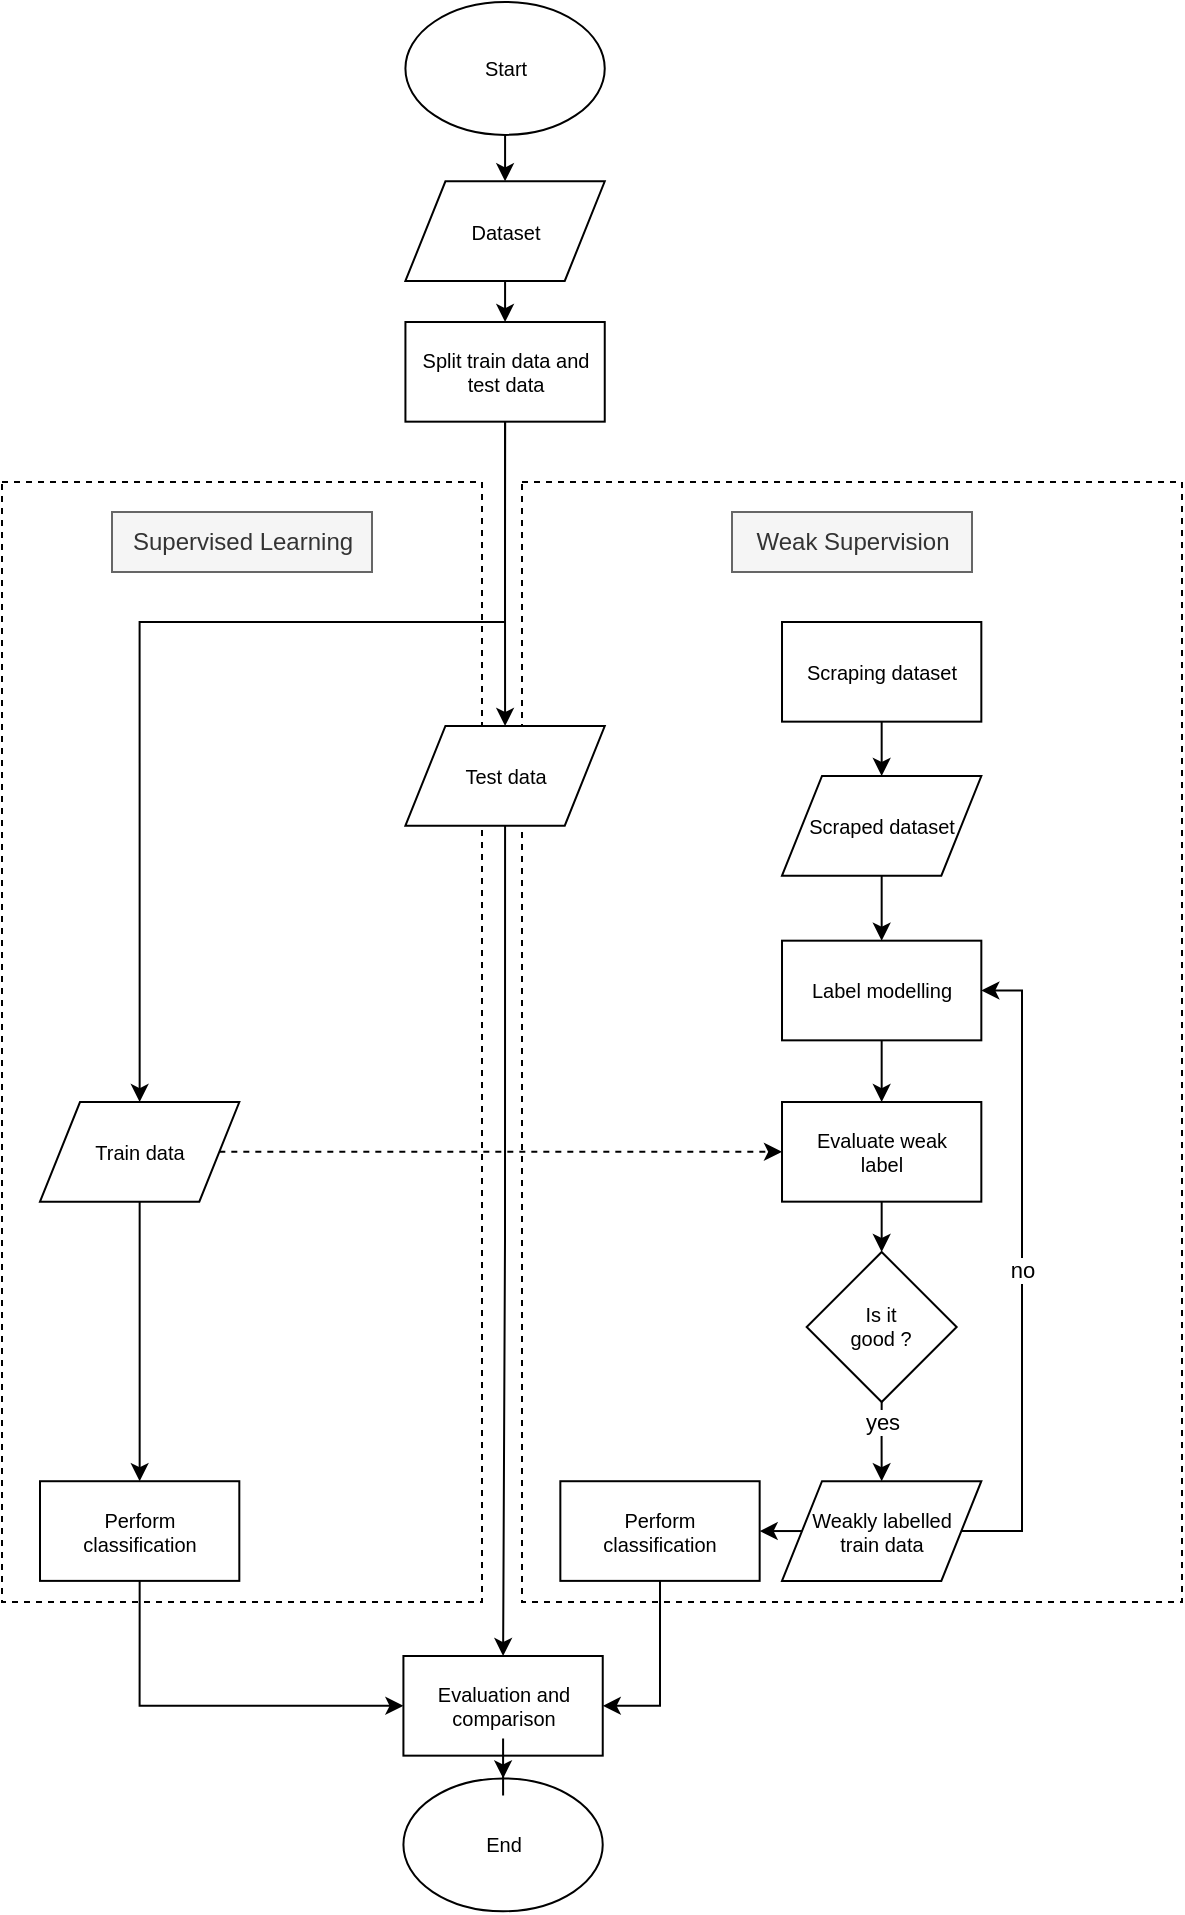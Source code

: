 <mxfile version="21.3.2" type="device" pages="4">
  <diagram id="C5RBs43oDa-KdzZeNtuy" name="Page-1">
    <mxGraphModel dx="1436" dy="795" grid="1" gridSize="10" guides="1" tooltips="1" connect="1" arrows="1" fold="1" page="1" pageScale="1" pageWidth="827" pageHeight="1169" math="0" shadow="0">
      <root>
        <mxCell id="WIyWlLk6GJQsqaUBKTNV-0" />
        <mxCell id="WIyWlLk6GJQsqaUBKTNV-1" parent="WIyWlLk6GJQsqaUBKTNV-0" />
        <mxCell id="Y9FPX1TNSr4N_x1SfuTm-100" value="" style="rounded=0;whiteSpace=wrap;html=1;fontSize=10;dashed=1;movable=0;resizable=0;rotatable=0;deletable=0;editable=0;connectable=0;locked=1;" parent="WIyWlLk6GJQsqaUBKTNV-1" vertex="1">
          <mxGeometry x="410" y="290" width="330" height="560" as="geometry" />
        </mxCell>
        <mxCell id="Y9FPX1TNSr4N_x1SfuTm-99" value="" style="rounded=0;whiteSpace=wrap;html=1;fontSize=10;dashed=1;movable=0;resizable=0;rotatable=0;deletable=0;editable=0;connectable=0;locked=1;" parent="WIyWlLk6GJQsqaUBKTNV-1" vertex="1">
          <mxGeometry x="150" y="290" width="240" height="560" as="geometry" />
        </mxCell>
        <mxCell id="23DSPJsl9JzfOiuTMtwS-4" style="edgeStyle=orthogonalEdgeStyle;rounded=0;orthogonalLoop=1;jettySize=auto;html=1;exitX=0.5;exitY=1;exitDx=0;exitDy=0;entryX=0.5;entryY=0;entryDx=0;entryDy=0;" parent="WIyWlLk6GJQsqaUBKTNV-1" source="Y9FPX1TNSr4N_x1SfuTm-0" target="Y9FPX1TNSr4N_x1SfuTm-1" edge="1">
          <mxGeometry relative="1" as="geometry" />
        </mxCell>
        <mxCell id="Y9FPX1TNSr4N_x1SfuTm-0" value="Start" style="ellipse;whiteSpace=wrap;html=1;fontSize=10;" parent="WIyWlLk6GJQsqaUBKTNV-1" vertex="1">
          <mxGeometry x="351.712" y="50" width="99.661" height="66.441" as="geometry" />
        </mxCell>
        <mxCell id="23DSPJsl9JzfOiuTMtwS-3" style="edgeStyle=orthogonalEdgeStyle;rounded=0;orthogonalLoop=1;jettySize=auto;html=1;exitX=0.5;exitY=1;exitDx=0;exitDy=0;entryX=0.5;entryY=0;entryDx=0;entryDy=0;" parent="WIyWlLk6GJQsqaUBKTNV-1" source="Y9FPX1TNSr4N_x1SfuTm-1" target="Y9FPX1TNSr4N_x1SfuTm-2" edge="1">
          <mxGeometry relative="1" as="geometry" />
        </mxCell>
        <mxCell id="Y9FPX1TNSr4N_x1SfuTm-1" value="Dataset" style="shape=parallelogram;perimeter=parallelogramPerimeter;whiteSpace=wrap;html=1;fixedSize=1;fontSize=10;" parent="WIyWlLk6GJQsqaUBKTNV-1" vertex="1">
          <mxGeometry x="351.712" y="139.661" width="99.661" height="49.831" as="geometry" />
        </mxCell>
        <mxCell id="23DSPJsl9JzfOiuTMtwS-1" style="edgeStyle=orthogonalEdgeStyle;rounded=0;orthogonalLoop=1;jettySize=auto;html=1;exitX=0.5;exitY=1;exitDx=0;exitDy=0;entryX=0.5;entryY=0;entryDx=0;entryDy=0;" parent="WIyWlLk6GJQsqaUBKTNV-1" source="Y9FPX1TNSr4N_x1SfuTm-2" target="Y9FPX1TNSr4N_x1SfuTm-4" edge="1">
          <mxGeometry relative="1" as="geometry">
            <Array as="points">
              <mxPoint x="402" y="320" />
              <mxPoint x="402" y="320" />
            </Array>
          </mxGeometry>
        </mxCell>
        <mxCell id="23DSPJsl9JzfOiuTMtwS-2" style="edgeStyle=orthogonalEdgeStyle;rounded=0;orthogonalLoop=1;jettySize=auto;html=1;exitX=0.5;exitY=1;exitDx=0;exitDy=0;entryX=0.5;entryY=0;entryDx=0;entryDy=0;" parent="WIyWlLk6GJQsqaUBKTNV-1" source="Y9FPX1TNSr4N_x1SfuTm-2" target="Y9FPX1TNSr4N_x1SfuTm-3" edge="1">
          <mxGeometry relative="1" as="geometry">
            <Array as="points">
              <mxPoint x="402" y="360" />
              <mxPoint x="219" y="360" />
            </Array>
          </mxGeometry>
        </mxCell>
        <mxCell id="Y9FPX1TNSr4N_x1SfuTm-2" value="Split train data and test data" style="rounded=0;whiteSpace=wrap;html=1;fontSize=10;" parent="WIyWlLk6GJQsqaUBKTNV-1" vertex="1">
          <mxGeometry x="351.716" y="210.003" width="99.661" height="49.831" as="geometry" />
        </mxCell>
        <mxCell id="23DSPJsl9JzfOiuTMtwS-23" style="edgeStyle=orthogonalEdgeStyle;rounded=0;orthogonalLoop=1;jettySize=auto;html=1;exitX=1;exitY=0.5;exitDx=0;exitDy=0;entryX=0;entryY=0.5;entryDx=0;entryDy=0;dashed=1;" parent="WIyWlLk6GJQsqaUBKTNV-1" source="Y9FPX1TNSr4N_x1SfuTm-3" target="23DSPJsl9JzfOiuTMtwS-13" edge="1">
          <mxGeometry relative="1" as="geometry" />
        </mxCell>
        <mxCell id="Y9FPX1TNSr4N_x1SfuTm-3" value="Train data" style="shape=parallelogram;perimeter=parallelogramPerimeter;whiteSpace=wrap;html=1;fixedSize=1;fontSize=10;" parent="WIyWlLk6GJQsqaUBKTNV-1" vertex="1">
          <mxGeometry x="169" y="600.008" width="99.661" height="49.831" as="geometry" />
        </mxCell>
        <mxCell id="23DSPJsl9JzfOiuTMtwS-0" style="edgeStyle=orthogonalEdgeStyle;rounded=0;orthogonalLoop=1;jettySize=auto;html=1;exitX=0.5;exitY=1;exitDx=0;exitDy=0;" parent="WIyWlLk6GJQsqaUBKTNV-1" source="Y9FPX1TNSr4N_x1SfuTm-4" target="Y9FPX1TNSr4N_x1SfuTm-18" edge="1">
          <mxGeometry relative="1" as="geometry" />
        </mxCell>
        <mxCell id="Y9FPX1TNSr4N_x1SfuTm-12" value="Perform&lt;br style=&quot;font-size: 10px;&quot;&gt;classification" style="rounded=0;whiteSpace=wrap;html=1;fontSize=10;" parent="WIyWlLk6GJQsqaUBKTNV-1" vertex="1">
          <mxGeometry x="169" y="789.611" width="99.661" height="49.831" as="geometry" />
        </mxCell>
        <mxCell id="Y9FPX1TNSr4N_x1SfuTm-92" style="edgeStyle=orthogonalEdgeStyle;rounded=0;orthogonalLoop=1;jettySize=auto;html=1;exitX=0.5;exitY=1;exitDx=0;exitDy=0;entryX=0.5;entryY=0;entryDx=0;entryDy=0;fontSize=10;" parent="WIyWlLk6GJQsqaUBKTNV-1" source="Y9FPX1TNSr4N_x1SfuTm-3" target="Y9FPX1TNSr4N_x1SfuTm-12" edge="1">
          <mxGeometry relative="1" as="geometry" />
        </mxCell>
        <mxCell id="Y9FPX1TNSr4N_x1SfuTm-104" style="edgeStyle=orthogonalEdgeStyle;rounded=0;orthogonalLoop=1;jettySize=auto;html=1;exitX=0.5;exitY=1;exitDx=0;exitDy=0;entryX=1;entryY=0.5;entryDx=0;entryDy=0;fontSize=12;" parent="WIyWlLk6GJQsqaUBKTNV-1" source="Y9FPX1TNSr4N_x1SfuTm-17" target="Y9FPX1TNSr4N_x1SfuTm-18" edge="1">
          <mxGeometry relative="1" as="geometry" />
        </mxCell>
        <mxCell id="Y9FPX1TNSr4N_x1SfuTm-17" value="Perform&lt;br style=&quot;font-size: 10px;&quot;&gt;classification" style="rounded=0;whiteSpace=wrap;html=1;fontSize=10;" parent="WIyWlLk6GJQsqaUBKTNV-1" vertex="1">
          <mxGeometry x="429.172" y="789.611" width="99.661" height="49.831" as="geometry" />
        </mxCell>
        <mxCell id="Y9FPX1TNSr4N_x1SfuTm-18" value="Evaluation and comparison" style="rounded=0;whiteSpace=wrap;html=1;fontSize=10;" parent="WIyWlLk6GJQsqaUBKTNV-1" vertex="1">
          <mxGeometry x="350.712" y="877.002" width="99.661" height="49.831" as="geometry" />
        </mxCell>
        <mxCell id="Y9FPX1TNSr4N_x1SfuTm-33" value="End" style="ellipse;whiteSpace=wrap;html=1;fontSize=10;" parent="WIyWlLk6GJQsqaUBKTNV-1" vertex="1">
          <mxGeometry x="350.712" y="938.189" width="99.661" height="66.441" as="geometry" />
        </mxCell>
        <mxCell id="Y9FPX1TNSr4N_x1SfuTm-94" value="" style="edgeStyle=orthogonalEdgeStyle;rounded=0;orthogonalLoop=1;jettySize=auto;html=1;fontSize=10;" parent="WIyWlLk6GJQsqaUBKTNV-1" source="Y9FPX1TNSr4N_x1SfuTm-18" target="Y9FPX1TNSr4N_x1SfuTm-33" edge="1">
          <mxGeometry relative="1" as="geometry" />
        </mxCell>
        <mxCell id="Y9FPX1TNSr4N_x1SfuTm-101" value="&lt;font style=&quot;font-size: 12px;&quot;&gt;Weak Supervision&lt;/font&gt;" style="text;html=1;align=center;verticalAlign=middle;resizable=0;points=[];autosize=1;fontSize=10;fillColor=#f5f5f5;fontColor=#333333;strokeColor=#666666;" parent="WIyWlLk6GJQsqaUBKTNV-1" vertex="1">
          <mxGeometry x="515" y="305" width="120" height="30" as="geometry" />
        </mxCell>
        <mxCell id="Y9FPX1TNSr4N_x1SfuTm-102" value="&lt;font style=&quot;font-size: 12px;&quot;&gt;Supervised Learning&lt;/font&gt;" style="text;html=1;align=center;verticalAlign=middle;resizable=0;points=[];autosize=1;strokeColor=#666666;fillColor=#f5f5f5;fontSize=10;fontColor=#333333;" parent="WIyWlLk6GJQsqaUBKTNV-1" vertex="1">
          <mxGeometry x="205.0" y="305" width="130" height="30" as="geometry" />
        </mxCell>
        <mxCell id="Y9FPX1TNSr4N_x1SfuTm-98" style="edgeStyle=orthogonalEdgeStyle;rounded=0;orthogonalLoop=1;jettySize=auto;html=1;exitX=0.5;exitY=1;exitDx=0;exitDy=0;entryX=0;entryY=0.5;entryDx=0;entryDy=0;fontSize=10;" parent="WIyWlLk6GJQsqaUBKTNV-1" source="Y9FPX1TNSr4N_x1SfuTm-12" target="Y9FPX1TNSr4N_x1SfuTm-18" edge="1">
          <mxGeometry relative="1" as="geometry" />
        </mxCell>
        <mxCell id="m8sqx_k2Ls31wx-G241m-3" style="edgeStyle=orthogonalEdgeStyle;rounded=0;orthogonalLoop=1;jettySize=auto;html=1;exitX=0;exitY=0.5;exitDx=0;exitDy=0;entryX=1;entryY=0.5;entryDx=0;entryDy=0;fontSize=10;" parent="WIyWlLk6GJQsqaUBKTNV-1" source="23DSPJsl9JzfOiuTMtwS-15" target="Y9FPX1TNSr4N_x1SfuTm-17" edge="1">
          <mxGeometry relative="1" as="geometry">
            <mxPoint x="605.174" y="814.526" as="sourcePoint" />
          </mxGeometry>
        </mxCell>
        <mxCell id="23DSPJsl9JzfOiuTMtwS-17" style="edgeStyle=orthogonalEdgeStyle;rounded=0;orthogonalLoop=1;jettySize=auto;html=1;exitX=0.5;exitY=1;exitDx=0;exitDy=0;entryX=0.5;entryY=0;entryDx=0;entryDy=0;" parent="WIyWlLk6GJQsqaUBKTNV-1" source="23DSPJsl9JzfOiuTMtwS-10" target="23DSPJsl9JzfOiuTMtwS-11" edge="1">
          <mxGeometry relative="1" as="geometry" />
        </mxCell>
        <mxCell id="23DSPJsl9JzfOiuTMtwS-10" value="Scraping dataset" style="rounded=0;whiteSpace=wrap;html=1;fontSize=10;" parent="WIyWlLk6GJQsqaUBKTNV-1" vertex="1">
          <mxGeometry x="540.004" y="359.998" width="99.661" height="49.831" as="geometry" />
        </mxCell>
        <mxCell id="23DSPJsl9JzfOiuTMtwS-18" style="edgeStyle=orthogonalEdgeStyle;rounded=0;orthogonalLoop=1;jettySize=auto;html=1;exitX=0.5;exitY=1;exitDx=0;exitDy=0;entryX=0.5;entryY=0;entryDx=0;entryDy=0;" parent="WIyWlLk6GJQsqaUBKTNV-1" source="23DSPJsl9JzfOiuTMtwS-11" target="23DSPJsl9JzfOiuTMtwS-12" edge="1">
          <mxGeometry relative="1" as="geometry" />
        </mxCell>
        <mxCell id="23DSPJsl9JzfOiuTMtwS-11" value="Scraped dataset" style="shape=parallelogram;perimeter=parallelogramPerimeter;whiteSpace=wrap;html=1;fixedSize=1;fontSize=10;" parent="WIyWlLk6GJQsqaUBKTNV-1" vertex="1">
          <mxGeometry x="540.004" y="436.998" width="99.661" height="49.831" as="geometry" />
        </mxCell>
        <mxCell id="23DSPJsl9JzfOiuTMtwS-19" style="edgeStyle=orthogonalEdgeStyle;rounded=0;orthogonalLoop=1;jettySize=auto;html=1;exitX=0.5;exitY=1;exitDx=0;exitDy=0;entryX=0.5;entryY=0;entryDx=0;entryDy=0;" parent="WIyWlLk6GJQsqaUBKTNV-1" source="23DSPJsl9JzfOiuTMtwS-12" target="23DSPJsl9JzfOiuTMtwS-13" edge="1">
          <mxGeometry relative="1" as="geometry" />
        </mxCell>
        <mxCell id="23DSPJsl9JzfOiuTMtwS-12" value="Label modelling" style="rounded=0;whiteSpace=wrap;html=1;fontSize=10;" parent="WIyWlLk6GJQsqaUBKTNV-1" vertex="1">
          <mxGeometry x="540.004" y="519.338" width="99.661" height="49.831" as="geometry" />
        </mxCell>
        <mxCell id="23DSPJsl9JzfOiuTMtwS-20" style="edgeStyle=orthogonalEdgeStyle;rounded=0;orthogonalLoop=1;jettySize=auto;html=1;exitX=0.5;exitY=1;exitDx=0;exitDy=0;entryX=0.5;entryY=0;entryDx=0;entryDy=0;" parent="WIyWlLk6GJQsqaUBKTNV-1" source="23DSPJsl9JzfOiuTMtwS-13" target="23DSPJsl9JzfOiuTMtwS-14" edge="1">
          <mxGeometry relative="1" as="geometry" />
        </mxCell>
        <mxCell id="23DSPJsl9JzfOiuTMtwS-13" value="Evaluate weak&lt;br style=&quot;font-size: 10px;&quot;&gt;label" style="rounded=0;whiteSpace=wrap;html=1;fontSize=10;" parent="WIyWlLk6GJQsqaUBKTNV-1" vertex="1">
          <mxGeometry x="540.004" y="600.004" width="99.661" height="49.831" as="geometry" />
        </mxCell>
        <mxCell id="23DSPJsl9JzfOiuTMtwS-21" value="yes" style="edgeStyle=orthogonalEdgeStyle;rounded=0;orthogonalLoop=1;jettySize=auto;html=1;exitX=0.5;exitY=1;exitDx=0;exitDy=0;entryX=0.5;entryY=0;entryDx=0;entryDy=0;" parent="WIyWlLk6GJQsqaUBKTNV-1" source="23DSPJsl9JzfOiuTMtwS-14" target="23DSPJsl9JzfOiuTMtwS-15" edge="1">
          <mxGeometry x="-0.495" relative="1" as="geometry">
            <Array as="points">
              <mxPoint x="590" y="770" />
              <mxPoint x="590" y="770" />
            </Array>
            <mxPoint as="offset" />
          </mxGeometry>
        </mxCell>
        <mxCell id="23DSPJsl9JzfOiuTMtwS-14" value="Is it &lt;br style=&quot;font-size: 10px;&quot;&gt;good ?" style="rhombus;whiteSpace=wrap;html=1;fontSize=10;" parent="WIyWlLk6GJQsqaUBKTNV-1" vertex="1">
          <mxGeometry x="552.34" y="675" width="74.99" height="74.99" as="geometry" />
        </mxCell>
        <mxCell id="23DSPJsl9JzfOiuTMtwS-16" value="" style="edgeStyle=orthogonalEdgeStyle;rounded=0;orthogonalLoop=1;jettySize=auto;html=1;exitX=0;exitY=0.5;exitDx=0;exitDy=0;entryX=1;entryY=0.5;entryDx=0;entryDy=0;fontSize=10;" parent="WIyWlLk6GJQsqaUBKTNV-1" target="23DSPJsl9JzfOiuTMtwS-15" edge="1">
          <mxGeometry relative="1" as="geometry">
            <mxPoint x="605.174" y="814.526" as="sourcePoint" />
            <mxPoint x="529" y="815" as="targetPoint" />
          </mxGeometry>
        </mxCell>
        <mxCell id="23DSPJsl9JzfOiuTMtwS-22" value="no" style="edgeStyle=orthogonalEdgeStyle;rounded=0;orthogonalLoop=1;jettySize=auto;html=1;exitX=1;exitY=0.5;exitDx=0;exitDy=0;entryX=1;entryY=0.5;entryDx=0;entryDy=0;" parent="WIyWlLk6GJQsqaUBKTNV-1" source="23DSPJsl9JzfOiuTMtwS-15" target="23DSPJsl9JzfOiuTMtwS-12" edge="1">
          <mxGeometry relative="1" as="geometry">
            <Array as="points">
              <mxPoint x="660" y="814" />
              <mxPoint x="660" y="544" />
            </Array>
          </mxGeometry>
        </mxCell>
        <mxCell id="23DSPJsl9JzfOiuTMtwS-15" value="Weakly labelled&lt;br style=&quot;font-size: 10px;&quot;&gt;train data" style="shape=parallelogram;perimeter=parallelogramPerimeter;whiteSpace=wrap;html=1;fixedSize=1;fontSize=10;" parent="WIyWlLk6GJQsqaUBKTNV-1" vertex="1">
          <mxGeometry x="540.004" y="789.611" width="99.661" height="49.831" as="geometry" />
        </mxCell>
        <mxCell id="Y9FPX1TNSr4N_x1SfuTm-4" value="Test data" style="shape=parallelogram;perimeter=parallelogramPerimeter;whiteSpace=wrap;html=1;fixedSize=1;fontSize=10;" parent="WIyWlLk6GJQsqaUBKTNV-1" vertex="1">
          <mxGeometry x="351.712" y="411.998" width="99.661" height="49.831" as="geometry" />
        </mxCell>
      </root>
    </mxGraphModel>
  </diagram>
  <diagram id="AzsoFCz2HTs-fx2tHIro" name="Page-2">
    <mxGraphModel dx="1018" dy="1732" grid="1" gridSize="10" guides="1" tooltips="1" connect="1" arrows="1" fold="1" page="1" pageScale="1" pageWidth="827" pageHeight="1169" math="0" shadow="0">
      <root>
        <mxCell id="0" />
        <mxCell id="1" parent="0" />
        <mxCell id="ObmERIvKfn0owNE5f-0z-11" style="edgeStyle=orthogonalEdgeStyle;rounded=0;orthogonalLoop=1;jettySize=auto;html=1;exitX=0.5;exitY=1;exitDx=0;exitDy=0;entryX=0.5;entryY=0;entryDx=0;entryDy=0;" edge="1" parent="1" source="PON8mNDfF2QGbfQXV9uQ-2" target="PON8mNDfF2QGbfQXV9uQ-4">
          <mxGeometry relative="1" as="geometry" />
        </mxCell>
        <mxCell id="PON8mNDfF2QGbfQXV9uQ-2" value="Removing stop-words" style="rounded=0;whiteSpace=wrap;html=1;" parent="1" vertex="1">
          <mxGeometry x="310" y="626" width="206" height="70" as="geometry" />
        </mxCell>
        <mxCell id="ObmERIvKfn0owNE5f-0z-10" style="edgeStyle=orthogonalEdgeStyle;rounded=0;orthogonalLoop=1;jettySize=auto;html=1;exitX=0.5;exitY=1;exitDx=0;exitDy=0;entryX=0.5;entryY=0;entryDx=0;entryDy=0;" edge="1" parent="1" source="PON8mNDfF2QGbfQXV9uQ-3" target="PON8mNDfF2QGbfQXV9uQ-2">
          <mxGeometry relative="1" as="geometry" />
        </mxCell>
        <mxCell id="PON8mNDfF2QGbfQXV9uQ-3" value="Removing symbols" style="rounded=0;whiteSpace=wrap;html=1;" parent="1" vertex="1">
          <mxGeometry x="310" y="530" width="206" height="70" as="geometry" />
        </mxCell>
        <mxCell id="ObmERIvKfn0owNE5f-0z-12" style="edgeStyle=orthogonalEdgeStyle;rounded=0;orthogonalLoop=1;jettySize=auto;html=1;exitX=0.5;exitY=1;exitDx=0;exitDy=0;entryX=0.5;entryY=0;entryDx=0;entryDy=0;" edge="1" parent="1" source="PON8mNDfF2QGbfQXV9uQ-4" target="UNuEyfYS06PMQIhPl-T1-4">
          <mxGeometry relative="1" as="geometry" />
        </mxCell>
        <mxCell id="PON8mNDfF2QGbfQXV9uQ-4" value="Case-folding" style="rounded=0;whiteSpace=wrap;html=1;" parent="1" vertex="1">
          <mxGeometry x="310" y="730" width="206" height="70" as="geometry" />
        </mxCell>
        <mxCell id="B5nJJXwNI_Q7Rd_DWjZs-21" style="edgeStyle=orthogonalEdgeStyle;rounded=0;orthogonalLoop=1;jettySize=auto;html=1;exitX=0.5;exitY=1;exitDx=0;exitDy=0;entryX=0.5;entryY=0;entryDx=0;entryDy=0;" parent="1" source="PON8mNDfF2QGbfQXV9uQ-5" target="PON8mNDfF2QGbfQXV9uQ-26" edge="1">
          <mxGeometry relative="1" as="geometry" />
        </mxCell>
        <mxCell id="PON8mNDfF2QGbfQXV9uQ-5" value="Clean test dataset" style="shape=parallelogram;perimeter=parallelogramPerimeter;whiteSpace=wrap;html=1;fixedSize=1;" parent="1" vertex="1">
          <mxGeometry x="571.75" y="922" width="206" height="70" as="geometry" />
        </mxCell>
        <mxCell id="ObmERIvKfn0owNE5f-0z-3" style="edgeStyle=orthogonalEdgeStyle;rounded=0;orthogonalLoop=1;jettySize=auto;html=1;exitX=0.5;exitY=1;exitDx=0;exitDy=0;entryX=0.25;entryY=0;entryDx=0;entryDy=0;" edge="1" parent="1" source="PON8mNDfF2QGbfQXV9uQ-12" target="PON8mNDfF2QGbfQXV9uQ-3">
          <mxGeometry relative="1" as="geometry" />
        </mxCell>
        <mxCell id="PON8mNDfF2QGbfQXV9uQ-12" value="test dataset, 30%" style="shape=parallelogram;perimeter=parallelogramPerimeter;whiteSpace=wrap;html=1;fixedSize=1;" parent="1" vertex="1">
          <mxGeometry x="75.25" y="138" width="206" height="70" as="geometry" />
        </mxCell>
        <mxCell id="B5nJJXwNI_Q7Rd_DWjZs-23" style="edgeStyle=orthogonalEdgeStyle;rounded=0;orthogonalLoop=1;jettySize=auto;html=1;exitX=0.5;exitY=1;exitDx=0;exitDy=0;entryX=0.5;entryY=0;entryDx=0;entryDy=0;" parent="1" source="PON8mNDfF2QGbfQXV9uQ-14" target="PON8mNDfF2QGbfQXV9uQ-26" edge="1">
          <mxGeometry relative="1" as="geometry" />
        </mxCell>
        <mxCell id="PON8mNDfF2QGbfQXV9uQ-14" value="Clean train dataset" style="shape=parallelogram;perimeter=parallelogramPerimeter;whiteSpace=wrap;html=1;fixedSize=1;" parent="1" vertex="1">
          <mxGeometry x="48.25" y="922" width="206" height="70" as="geometry" />
        </mxCell>
        <mxCell id="B5nJJXwNI_Q7Rd_DWjZs-3" style="edgeStyle=orthogonalEdgeStyle;rounded=0;orthogonalLoop=1;jettySize=auto;html=1;exitX=0.5;exitY=1;exitDx=0;exitDy=0;entryX=0.5;entryY=0;entryDx=0;entryDy=0;" parent="1" source="PON8mNDfF2QGbfQXV9uQ-15" target="B5nJJXwNI_Q7Rd_DWjZs-2" edge="1">
          <mxGeometry relative="1" as="geometry" />
        </mxCell>
        <mxCell id="PON8mNDfF2QGbfQXV9uQ-15" value="Scraping dataset" style="rounded=0;whiteSpace=wrap;html=1;" parent="1" vertex="1">
          <mxGeometry x="545.25" y="-94.5" width="200" height="75" as="geometry" />
        </mxCell>
        <mxCell id="UNuEyfYS06PMQIhPl-T1-10" style="edgeStyle=orthogonalEdgeStyle;rounded=0;orthogonalLoop=1;jettySize=auto;html=1;exitX=0.5;exitY=1;exitDx=0;exitDy=0;entryX=0.5;entryY=0;entryDx=0;entryDy=0;" parent="1" source="PON8mNDfF2QGbfQXV9uQ-18" target="cepFtEwLrr6RCF4pQ_XJ-3" edge="1">
          <mxGeometry relative="1" as="geometry" />
        </mxCell>
        <mxCell id="ObmERIvKfn0owNE5f-0z-5" style="edgeStyle=orthogonalEdgeStyle;rounded=0;orthogonalLoop=1;jettySize=auto;html=1;exitX=0.25;exitY=1;exitDx=0;exitDy=0;entryX=0.25;entryY=0;entryDx=0;entryDy=0;" edge="1" parent="1" source="PON8mNDfF2QGbfQXV9uQ-18" target="PON8mNDfF2QGbfQXV9uQ-3">
          <mxGeometry relative="1" as="geometry" />
        </mxCell>
        <mxCell id="PON8mNDfF2QGbfQXV9uQ-18" value="train dataset, 70%" style="shape=parallelogram;perimeter=parallelogramPerimeter;whiteSpace=wrap;html=1;fixedSize=1;" parent="1" vertex="1">
          <mxGeometry x="310.75" y="138" width="206" height="70" as="geometry" />
        </mxCell>
        <mxCell id="PON8mNDfF2QGbfQXV9uQ-22" value="" style="edgeStyle=orthogonalEdgeStyle;rounded=0;orthogonalLoop=1;jettySize=auto;html=1;" parent="1" source="PON8mNDfF2QGbfQXV9uQ-20" target="PON8mNDfF2QGbfQXV9uQ-21" edge="1">
          <mxGeometry relative="1" as="geometry" />
        </mxCell>
        <mxCell id="PON8mNDfF2QGbfQXV9uQ-20" value="Dataset" style="shape=parallelogram;perimeter=parallelogramPerimeter;whiteSpace=wrap;html=1;fixedSize=1;" parent="1" vertex="1">
          <mxGeometry x="196" y="-94.5" width="206" height="70" as="geometry" />
        </mxCell>
        <mxCell id="B5nJJXwNI_Q7Rd_DWjZs-5" style="edgeStyle=orthogonalEdgeStyle;rounded=0;orthogonalLoop=1;jettySize=auto;html=1;exitX=0.5;exitY=1;exitDx=0;exitDy=0;entryX=0.5;entryY=0;entryDx=0;entryDy=0;" parent="1" source="PON8mNDfF2QGbfQXV9uQ-21" target="PON8mNDfF2QGbfQXV9uQ-12" edge="1">
          <mxGeometry relative="1" as="geometry" />
        </mxCell>
        <mxCell id="B5nJJXwNI_Q7Rd_DWjZs-6" style="edgeStyle=orthogonalEdgeStyle;rounded=0;orthogonalLoop=1;jettySize=auto;html=1;exitX=0.5;exitY=1;exitDx=0;exitDy=0;entryX=0.5;entryY=0;entryDx=0;entryDy=0;" parent="1" source="PON8mNDfF2QGbfQXV9uQ-21" target="PON8mNDfF2QGbfQXV9uQ-18" edge="1">
          <mxGeometry relative="1" as="geometry" />
        </mxCell>
        <mxCell id="PON8mNDfF2QGbfQXV9uQ-21" value="Split dataset" style="rounded=0;whiteSpace=wrap;html=1;" parent="1" vertex="1">
          <mxGeometry x="204" y="15.5" width="190" height="60" as="geometry" />
        </mxCell>
        <mxCell id="PON8mNDfF2QGbfQXV9uQ-26" value="&lt;font style=&quot;font-size: 14px;&quot;&gt;training/building clasifier&lt;/font&gt;" style="rounded=0;whiteSpace=wrap;html=1;dashed=1;" parent="1" vertex="1">
          <mxGeometry x="46.75" y="1042" width="731" height="60" as="geometry" />
        </mxCell>
        <mxCell id="ObmERIvKfn0owNE5f-0z-9" style="edgeStyle=orthogonalEdgeStyle;rounded=0;orthogonalLoop=1;jettySize=auto;html=1;exitX=0.5;exitY=1;exitDx=0;exitDy=0;entryX=0.5;entryY=0;entryDx=0;entryDy=0;" edge="1" parent="1" source="cepFtEwLrr6RCF4pQ_XJ-2" target="PON8mNDfF2QGbfQXV9uQ-3">
          <mxGeometry relative="1" as="geometry" />
        </mxCell>
        <mxCell id="cepFtEwLrr6RCF4pQ_XJ-2" value="weakly labeled train data" style="shape=parallelogram;perimeter=parallelogramPerimeter;whiteSpace=wrap;html=1;fixedSize=1;" parent="1" vertex="1">
          <mxGeometry x="425" y="420" width="206" height="70" as="geometry" />
        </mxCell>
        <mxCell id="B5nJJXwNI_Q7Rd_DWjZs-11" style="edgeStyle=orthogonalEdgeStyle;rounded=0;orthogonalLoop=1;jettySize=auto;html=1;exitX=0.5;exitY=1;exitDx=0;exitDy=0;entryX=0.5;entryY=0;entryDx=0;entryDy=0;" parent="1" source="cepFtEwLrr6RCF4pQ_XJ-3" target="cepFtEwLrr6RCF4pQ_XJ-2" edge="1">
          <mxGeometry relative="1" as="geometry" />
        </mxCell>
        <mxCell id="cepFtEwLrr6RCF4pQ_XJ-3" value="Label modeling" style="rounded=0;whiteSpace=wrap;html=1;" parent="1" vertex="1">
          <mxGeometry x="435.5" y="290" width="185" height="69.38" as="geometry" />
        </mxCell>
        <mxCell id="UNuEyfYS06PMQIhPl-T1-12" style="edgeStyle=orthogonalEdgeStyle;rounded=0;orthogonalLoop=1;jettySize=auto;html=1;exitX=0.5;exitY=1;exitDx=0;exitDy=0;entryX=0.5;entryY=0;entryDx=0;entryDy=0;" parent="1" source="B5nJJXwNI_Q7Rd_DWjZs-2" target="cepFtEwLrr6RCF4pQ_XJ-3" edge="1">
          <mxGeometry relative="1" as="geometry" />
        </mxCell>
        <mxCell id="B5nJJXwNI_Q7Rd_DWjZs-2" value="scraped dataset" style="shape=parallelogram;perimeter=parallelogramPerimeter;whiteSpace=wrap;html=1;fixedSize=1;" parent="1" vertex="1">
          <mxGeometry x="542.25" y="138" width="206" height="70" as="geometry" />
        </mxCell>
        <mxCell id="B5nJJXwNI_Q7Rd_DWjZs-19" style="edgeStyle=orthogonalEdgeStyle;rounded=0;orthogonalLoop=1;jettySize=auto;html=1;exitX=0.5;exitY=1;exitDx=0;exitDy=0;entryX=0.5;entryY=0;entryDx=0;entryDy=0;" parent="1" source="B5nJJXwNI_Q7Rd_DWjZs-4" target="PON8mNDfF2QGbfQXV9uQ-26" edge="1">
          <mxGeometry relative="1" as="geometry" />
        </mxCell>
        <mxCell id="B5nJJXwNI_Q7Rd_DWjZs-4" value="Clean weakly labeled &lt;br&gt;train dataset" style="shape=parallelogram;perimeter=parallelogramPerimeter;whiteSpace=wrap;html=1;fixedSize=1;" parent="1" vertex="1">
          <mxGeometry x="310" y="922" width="206" height="70" as="geometry" />
        </mxCell>
        <mxCell id="ObmERIvKfn0owNE5f-0z-13" style="edgeStyle=orthogonalEdgeStyle;rounded=0;orthogonalLoop=1;jettySize=auto;html=1;exitX=0.5;exitY=1;exitDx=0;exitDy=0;entryX=0.5;entryY=0;entryDx=0;entryDy=0;" edge="1" parent="1" source="UNuEyfYS06PMQIhPl-T1-4" target="B5nJJXwNI_Q7Rd_DWjZs-4">
          <mxGeometry relative="1" as="geometry" />
        </mxCell>
        <mxCell id="UNuEyfYS06PMQIhPl-T1-4" value="Delete duplicates" style="rounded=0;whiteSpace=wrap;html=1;" parent="1" vertex="1">
          <mxGeometry x="310" y="820" width="206" height="70" as="geometry" />
        </mxCell>
      </root>
    </mxGraphModel>
  </diagram>
  <diagram id="f-6exD0G-5Vwi9Tdc8Cc" name="Page-3">
    <mxGraphModel dx="1221" dy="676" grid="1" gridSize="10" guides="1" tooltips="1" connect="1" arrows="1" fold="1" page="1" pageScale="1" pageWidth="827" pageHeight="1169" math="0" shadow="0">
      <root>
        <mxCell id="0" />
        <mxCell id="1" parent="0" />
        <mxCell id="iV5fMEpSDfQOxVxZxomq-24" value="" style="rounded=0;whiteSpace=wrap;html=1;dashed=1;fontSize=10;" parent="1" vertex="1">
          <mxGeometry x="200" y="220" width="330" height="350" as="geometry" />
        </mxCell>
        <mxCell id="iV5fMEpSDfQOxVxZxomq-15" style="edgeStyle=orthogonalEdgeStyle;rounded=0;orthogonalLoop=1;jettySize=auto;html=1;exitX=1;exitY=0.5;exitDx=0;exitDy=0;entryX=0.5;entryY=1;entryDx=0;entryDy=0;fontSize=10;" parent="1" source="iV5fMEpSDfQOxVxZxomq-1" target="iV5fMEpSDfQOxVxZxomq-7" edge="1">
          <mxGeometry relative="1" as="geometry" />
        </mxCell>
        <mxCell id="iV5fMEpSDfQOxVxZxomq-1" value="Evaluate weak&lt;br style=&quot;font-size: 10px;&quot;&gt;label" style="rounded=0;whiteSpace=wrap;html=1;fontSize=10;" parent="1" vertex="1">
          <mxGeometry x="252.003" y="483.187" width="145.107" height="72.555" as="geometry" />
        </mxCell>
        <mxCell id="iV5fMEpSDfQOxVxZxomq-2" value="Train/building classifier" style="rounded=0;whiteSpace=wrap;html=1;fontSize=10;dashed=1;" parent="1" vertex="1">
          <mxGeometry x="925" y="311.27" width="85.11" height="190" as="geometry" />
        </mxCell>
        <mxCell id="RB4CkrALA5PNpImVJ5_I-1" style="edgeStyle=orthogonalEdgeStyle;rounded=0;orthogonalLoop=1;jettySize=auto;html=1;exitX=1;exitY=0.5;exitDx=0;exitDy=0;" edge="1" parent="1" source="iV5fMEpSDfQOxVxZxomq-5" target="iV5fMEpSDfQOxVxZxomq-12">
          <mxGeometry relative="1" as="geometry" />
        </mxCell>
        <mxCell id="iV5fMEpSDfQOxVxZxomq-5" value="Scraped dataset" style="shape=parallelogram;perimeter=parallelogramPerimeter;whiteSpace=wrap;html=1;fixedSize=1;fontSize=10;" parent="1" vertex="1">
          <mxGeometry x="40.003" y="260" width="145.107" height="72.555" as="geometry" />
        </mxCell>
        <mxCell id="iV5fMEpSDfQOxVxZxomq-16" value="No" style="edgeStyle=orthogonalEdgeStyle;rounded=0;orthogonalLoop=1;jettySize=auto;html=1;exitX=0.5;exitY=0;exitDx=0;exitDy=0;entryX=1;entryY=0.5;entryDx=0;entryDy=0;fontSize=10;" parent="1" source="iV5fMEpSDfQOxVxZxomq-7" target="iV5fMEpSDfQOxVxZxomq-12" edge="1">
          <mxGeometry x="-0.166" relative="1" as="geometry">
            <mxPoint as="offset" />
          </mxGeometry>
        </mxCell>
        <mxCell id="iV5fMEpSDfQOxVxZxomq-21" value="Yes" style="edgeStyle=orthogonalEdgeStyle;rounded=0;orthogonalLoop=1;jettySize=auto;html=1;exitX=1;exitY=0.5;exitDx=0;exitDy=0;entryX=0;entryY=0.5;entryDx=0;entryDy=0;fontSize=10;" parent="1" source="iV5fMEpSDfQOxVxZxomq-7" target="iV5fMEpSDfQOxVxZxomq-20" edge="1">
          <mxGeometry relative="1" as="geometry" />
        </mxCell>
        <mxCell id="iV5fMEpSDfQOxVxZxomq-7" value="Is it &lt;br style=&quot;font-size: 10px;&quot;&gt;good ?" style="rhombus;whiteSpace=wrap;html=1;fontSize=10;" parent="1" vertex="1">
          <mxGeometry x="411.995" y="352.412" width="109.186" height="109.187" as="geometry" />
        </mxCell>
        <mxCell id="iV5fMEpSDfQOxVxZxomq-23" value="" style="edgeStyle=orthogonalEdgeStyle;rounded=0;orthogonalLoop=1;jettySize=auto;html=1;fontSize=10;" parent="1" source="iV5fMEpSDfQOxVxZxomq-8" target="iV5fMEpSDfQOxVxZxomq-2" edge="1">
          <mxGeometry relative="1" as="geometry" />
        </mxCell>
        <mxCell id="iV5fMEpSDfQOxVxZxomq-8" value="Weakly labelled&lt;br style=&quot;font-size: 10px;&quot;&gt;train data" style="shape=parallelogram;perimeter=parallelogramPerimeter;whiteSpace=wrap;html=1;fixedSize=1;fontSize=10;" parent="1" vertex="1">
          <mxGeometry x="746.003" y="370.735" width="145.107" height="72.555" as="geometry" />
        </mxCell>
        <mxCell id="iV5fMEpSDfQOxVxZxomq-14" style="edgeStyle=orthogonalEdgeStyle;rounded=0;orthogonalLoop=1;jettySize=auto;html=1;exitX=0.5;exitY=1;exitDx=0;exitDy=0;entryX=0.5;entryY=0;entryDx=0;entryDy=0;fontSize=10;" parent="1" source="iV5fMEpSDfQOxVxZxomq-12" target="iV5fMEpSDfQOxVxZxomq-1" edge="1">
          <mxGeometry relative="1" as="geometry" />
        </mxCell>
        <mxCell id="iV5fMEpSDfQOxVxZxomq-12" value="Query and label input &lt;br&gt;using Rubrix" style="rounded=0;whiteSpace=wrap;html=1;fontSize=10;" parent="1" vertex="1">
          <mxGeometry x="252.003" y="259.996" width="145.107" height="72.555" as="geometry" />
        </mxCell>
        <mxCell id="RB4CkrALA5PNpImVJ5_I-2" style="edgeStyle=orthogonalEdgeStyle;rounded=0;orthogonalLoop=1;jettySize=auto;html=1;exitX=1;exitY=0.5;exitDx=0;exitDy=0;entryX=0;entryY=0.5;entryDx=0;entryDy=0;" edge="1" parent="1" source="iV5fMEpSDfQOxVxZxomq-17" target="iV5fMEpSDfQOxVxZxomq-1">
          <mxGeometry relative="1" as="geometry" />
        </mxCell>
        <mxCell id="iV5fMEpSDfQOxVxZxomq-17" value="Train dataset" style="shape=parallelogram;perimeter=parallelogramPerimeter;whiteSpace=wrap;html=1;fixedSize=1;fontSize=10;" parent="1" vertex="1">
          <mxGeometry x="30.003" y="483.185" width="145.107" height="72.555" as="geometry" />
        </mxCell>
        <mxCell id="iV5fMEpSDfQOxVxZxomq-22" value="" style="edgeStyle=orthogonalEdgeStyle;rounded=0;orthogonalLoop=1;jettySize=auto;html=1;fontSize=10;" parent="1" source="iV5fMEpSDfQOxVxZxomq-20" target="iV5fMEpSDfQOxVxZxomq-8" edge="1">
          <mxGeometry relative="1" as="geometry" />
        </mxCell>
        <mxCell id="iV5fMEpSDfQOxVxZxomq-20" value="Export label model and apply for unlabeled dataset" style="rounded=0;whiteSpace=wrap;html=1;fontSize=10;" parent="1" vertex="1">
          <mxGeometry x="570.003" y="370.736" width="145.107" height="72.555" as="geometry" />
        </mxCell>
        <mxCell id="iV5fMEpSDfQOxVxZxomq-26" value="&lt;b&gt;&lt;font style=&quot;font-size: 14px;&quot;&gt;Label Modeling&lt;/font&gt;&lt;/b&gt;" style="text;html=1;strokeColor=none;fillColor=none;align=center;verticalAlign=middle;whiteSpace=wrap;rounded=0;dashed=1;fontSize=10;" parent="1" vertex="1">
          <mxGeometry x="305" y="225" width="120" height="30" as="geometry" />
        </mxCell>
      </root>
    </mxGraphModel>
  </diagram>
  <diagram id="Q1hDv4dXbG2Wr4SSTr5F" name="Page-4">
    <mxGraphModel dx="1221" dy="676" grid="1" gridSize="10" guides="1" tooltips="1" connect="1" arrows="1" fold="1" page="1" pageScale="1" pageWidth="827" pageHeight="1169" math="0" shadow="0">
      <root>
        <mxCell id="0" />
        <mxCell id="1" parent="0" />
        <mxCell id="OLYHX0-Q-0gqpy5C6GO_-7" style="edgeStyle=orthogonalEdgeStyle;rounded=0;orthogonalLoop=1;jettySize=auto;html=1;exitX=1;exitY=0.5;exitDx=0;exitDy=0;entryX=0;entryY=0.25;entryDx=0;entryDy=0;fontSize=12;" parent="1" source="onJ7QFz2H2S8UCyWjZ4X-1" target="OLYHX0-Q-0gqpy5C6GO_-1" edge="1">
          <mxGeometry relative="1" as="geometry" />
        </mxCell>
        <mxCell id="onJ7QFz2H2S8UCyWjZ4X-1" value="Train data" style="shape=parallelogram;perimeter=parallelogramPerimeter;whiteSpace=wrap;html=1;fixedSize=1;fontSize=10;aspect=fixed;" parent="1" vertex="1">
          <mxGeometry x="40" y="179.998" width="100" height="50" as="geometry" />
        </mxCell>
        <mxCell id="UGzE01OhKjzy6iKJugxw-13" style="edgeStyle=orthogonalEdgeStyle;rounded=0;orthogonalLoop=1;jettySize=auto;html=1;exitX=1;exitY=0.5;exitDx=0;exitDy=0;entryX=0.5;entryY=1;entryDx=0;entryDy=0;fontSize=12;" parent="1" source="onJ7QFz2H2S8UCyWjZ4X-2" target="UGzE01OhKjzy6iKJugxw-1" edge="1">
          <mxGeometry relative="1" as="geometry" />
        </mxCell>
        <mxCell id="onJ7QFz2H2S8UCyWjZ4X-2" value="Test data" style="shape=parallelogram;perimeter=parallelogramPerimeter;whiteSpace=wrap;html=1;fixedSize=1;fontSize=10;aspect=fixed;" parent="1" vertex="1">
          <mxGeometry x="40.002" y="389.998" width="100" height="50" as="geometry" />
        </mxCell>
        <mxCell id="OLYHX0-Q-0gqpy5C6GO_-6" style="edgeStyle=orthogonalEdgeStyle;rounded=0;orthogonalLoop=1;jettySize=auto;html=1;exitX=1;exitY=0.5;exitDx=0;exitDy=0;entryX=0;entryY=0.75;entryDx=0;entryDy=0;fontSize=12;" parent="1" source="onJ7QFz2H2S8UCyWjZ4X-3" target="OLYHX0-Q-0gqpy5C6GO_-1" edge="1">
          <mxGeometry relative="1" as="geometry" />
        </mxCell>
        <mxCell id="onJ7QFz2H2S8UCyWjZ4X-3" value="Weakly labeled&lt;br&gt;train data" style="shape=parallelogram;perimeter=parallelogramPerimeter;whiteSpace=wrap;html=1;fixedSize=1;fontSize=10;aspect=fixed;" parent="1" vertex="1">
          <mxGeometry x="40.004" y="269.998" width="100" height="50" as="geometry" />
        </mxCell>
        <mxCell id="OLYHX0-Q-0gqpy5C6GO_-4" value="" style="group" parent="1" vertex="1" connectable="0">
          <mxGeometry x="200" y="160" width="120" height="180" as="geometry" />
        </mxCell>
        <mxCell id="OLYHX0-Q-0gqpy5C6GO_-1" value="" style="rounded=0;whiteSpace=wrap;html=1;fontSize=12;" parent="OLYHX0-Q-0gqpy5C6GO_-4" vertex="1">
          <mxGeometry width="120" height="180" as="geometry" />
        </mxCell>
        <mxCell id="MNu8hfrt69vsK5ngNIk9-1" value="&lt;font style=&quot;font-size: 12px;&quot;&gt;SVM&lt;/font&gt;" style="rounded=0;whiteSpace=wrap;html=1;fontSize=14;" parent="OLYHX0-Q-0gqpy5C6GO_-4" vertex="1">
          <mxGeometry x="10" y="116.471" width="100" height="52.941" as="geometry" />
        </mxCell>
        <mxCell id="MNu8hfrt69vsK5ngNIk9-2" value="&lt;font style=&quot;font-size: 12px;&quot;&gt;LSTM&lt;/font&gt;" style="rounded=0;whiteSpace=wrap;html=1;fontSize=14;" parent="OLYHX0-Q-0gqpy5C6GO_-4" vertex="1">
          <mxGeometry x="10" y="54.18" width="100" height="52.941" as="geometry" />
        </mxCell>
        <mxCell id="OLYHX0-Q-0gqpy5C6GO_-3" value="Learning&lt;br&gt;Algorithm" style="text;html=1;strokeColor=none;fillColor=none;align=center;verticalAlign=middle;whiteSpace=wrap;rounded=0;fontSize=12;" parent="OLYHX0-Q-0gqpy5C6GO_-4" vertex="1">
          <mxGeometry x="30" y="10.588" width="60" height="31.765" as="geometry" />
        </mxCell>
        <mxCell id="UGzE01OhKjzy6iKJugxw-10" style="edgeStyle=orthogonalEdgeStyle;rounded=0;orthogonalLoop=1;jettySize=auto;html=1;exitX=1;exitY=0.5;exitDx=0;exitDy=0;entryX=0;entryY=0.5;entryDx=0;entryDy=0;fontSize=12;" parent="1" source="gP6gtn1gtzwEyco2CrXj-1" target="UGzE01OhKjzy6iKJugxw-1" edge="1">
          <mxGeometry relative="1" as="geometry">
            <Array as="points">
              <mxPoint x="520" y="365" />
              <mxPoint x="520" y="235" />
            </Array>
          </mxGeometry>
        </mxCell>
        <mxCell id="gP6gtn1gtzwEyco2CrXj-1" value="SVM&lt;br&gt;weak model&amp;nbsp;" style="shape=parallelogram;perimeter=parallelogramPerimeter;whiteSpace=wrap;html=1;fixedSize=1;fontSize=10;aspect=fixed;" parent="1" vertex="1">
          <mxGeometry x="385.002" y="339.998" width="100" height="50" as="geometry" />
        </mxCell>
        <mxCell id="UGzE01OhKjzy6iKJugxw-9" style="edgeStyle=orthogonalEdgeStyle;rounded=0;orthogonalLoop=1;jettySize=auto;html=1;exitX=1;exitY=0.5;exitDx=0;exitDy=0;entryX=0;entryY=0.5;entryDx=0;entryDy=0;fontSize=12;" parent="1" source="gP6gtn1gtzwEyco2CrXj-2" target="UGzE01OhKjzy6iKJugxw-1" edge="1">
          <mxGeometry relative="1" as="geometry">
            <Array as="points">
              <mxPoint x="520" y="285" />
              <mxPoint x="520" y="235" />
            </Array>
          </mxGeometry>
        </mxCell>
        <mxCell id="gP6gtn1gtzwEyco2CrXj-2" value="SVM&lt;br&gt;supervised model" style="shape=parallelogram;perimeter=parallelogramPerimeter;whiteSpace=wrap;html=1;fixedSize=1;fontSize=10;aspect=fixed;" parent="1" vertex="1">
          <mxGeometry x="385.002" y="259.998" width="100" height="50" as="geometry" />
        </mxCell>
        <mxCell id="UGzE01OhKjzy6iKJugxw-8" style="edgeStyle=orthogonalEdgeStyle;rounded=0;orthogonalLoop=1;jettySize=auto;html=1;exitX=1;exitY=0.5;exitDx=0;exitDy=0;entryX=0;entryY=0.5;entryDx=0;entryDy=0;fontSize=12;" parent="1" source="gP6gtn1gtzwEyco2CrXj-3" target="UGzE01OhKjzy6iKJugxw-1" edge="1">
          <mxGeometry relative="1" as="geometry">
            <Array as="points">
              <mxPoint x="520" y="205" />
              <mxPoint x="520" y="235" />
            </Array>
          </mxGeometry>
        </mxCell>
        <mxCell id="gP6gtn1gtzwEyco2CrXj-3" value="LSTM&lt;br&gt;weak model" style="shape=parallelogram;perimeter=parallelogramPerimeter;whiteSpace=wrap;html=1;fixedSize=1;fontSize=10;aspect=fixed;" parent="1" vertex="1">
          <mxGeometry x="389.002" y="179.998" width="100" height="50" as="geometry" />
        </mxCell>
        <mxCell id="UGzE01OhKjzy6iKJugxw-7" style="edgeStyle=orthogonalEdgeStyle;rounded=0;orthogonalLoop=1;jettySize=auto;html=1;exitX=1;exitY=0.5;exitDx=0;exitDy=0;entryX=0;entryY=0.5;entryDx=0;entryDy=0;fontSize=12;" parent="1" source="gP6gtn1gtzwEyco2CrXj-4" target="UGzE01OhKjzy6iKJugxw-1" edge="1">
          <mxGeometry relative="1" as="geometry">
            <Array as="points">
              <mxPoint x="520" y="125" />
              <mxPoint x="520" y="235" />
            </Array>
          </mxGeometry>
        </mxCell>
        <mxCell id="gP6gtn1gtzwEyco2CrXj-4" value="LSTM &lt;br&gt;supervised model" style="shape=parallelogram;perimeter=parallelogramPerimeter;whiteSpace=wrap;html=1;fixedSize=1;fontSize=10;aspect=fixed;" parent="1" vertex="1">
          <mxGeometry x="389.002" y="99.998" width="100" height="50" as="geometry" />
        </mxCell>
        <mxCell id="UGzE01OhKjzy6iKJugxw-11" style="edgeStyle=orthogonalEdgeStyle;rounded=0;orthogonalLoop=1;jettySize=auto;html=1;exitX=1;exitY=0.5;exitDx=0;exitDy=0;entryX=0;entryY=0.5;entryDx=0;entryDy=0;fontSize=12;" parent="1" source="UGzE01OhKjzy6iKJugxw-1" target="UGzE01OhKjzy6iKJugxw-2" edge="1">
          <mxGeometry relative="1" as="geometry" />
        </mxCell>
        <mxCell id="UGzE01OhKjzy6iKJugxw-1" value="Perform evaluation" style="rounded=0;whiteSpace=wrap;html=1;fontSize=10;aspect=fixed;" parent="1" vertex="1">
          <mxGeometry x="559.997" y="210.003" width="100" height="50" as="geometry" />
        </mxCell>
        <mxCell id="UGzE01OhKjzy6iKJugxw-2" value="Comparison" style="rounded=0;whiteSpace=wrap;html=1;fontSize=10;aspect=fixed;" parent="1" vertex="1">
          <mxGeometry x="709.997" y="210.003" width="100" height="50" as="geometry" />
        </mxCell>
        <mxCell id="UGzE01OhKjzy6iKJugxw-3" style="edgeStyle=orthogonalEdgeStyle;rounded=0;orthogonalLoop=1;jettySize=auto;html=1;exitX=1;exitY=0.5;exitDx=0;exitDy=0;entryX=0;entryY=0.5;entryDx=0;entryDy=0;fontSize=12;" parent="1" source="OLYHX0-Q-0gqpy5C6GO_-1" target="gP6gtn1gtzwEyco2CrXj-4" edge="1">
          <mxGeometry relative="1" as="geometry">
            <Array as="points">
              <mxPoint x="360" y="250" />
              <mxPoint x="360" y="125" />
            </Array>
          </mxGeometry>
        </mxCell>
        <mxCell id="UGzE01OhKjzy6iKJugxw-4" style="edgeStyle=orthogonalEdgeStyle;rounded=0;orthogonalLoop=1;jettySize=auto;html=1;exitX=1;exitY=0.5;exitDx=0;exitDy=0;entryX=0;entryY=0.5;entryDx=0;entryDy=0;fontSize=12;" parent="1" source="OLYHX0-Q-0gqpy5C6GO_-1" target="gP6gtn1gtzwEyco2CrXj-3" edge="1">
          <mxGeometry relative="1" as="geometry">
            <Array as="points">
              <mxPoint x="360" y="250" />
              <mxPoint x="360" y="205" />
            </Array>
          </mxGeometry>
        </mxCell>
        <mxCell id="UGzE01OhKjzy6iKJugxw-5" style="edgeStyle=orthogonalEdgeStyle;rounded=0;orthogonalLoop=1;jettySize=auto;html=1;exitX=1;exitY=0.5;exitDx=0;exitDy=0;entryX=0;entryY=0.5;entryDx=0;entryDy=0;fontSize=12;" parent="1" source="OLYHX0-Q-0gqpy5C6GO_-1" target="gP6gtn1gtzwEyco2CrXj-2" edge="1">
          <mxGeometry relative="1" as="geometry">
            <Array as="points">
              <mxPoint x="360" y="250" />
              <mxPoint x="360" y="285" />
            </Array>
          </mxGeometry>
        </mxCell>
        <mxCell id="UGzE01OhKjzy6iKJugxw-6" style="edgeStyle=orthogonalEdgeStyle;rounded=0;orthogonalLoop=1;jettySize=auto;html=1;exitX=1;exitY=0.5;exitDx=0;exitDy=0;entryX=0;entryY=0.5;entryDx=0;entryDy=0;fontSize=12;" parent="1" source="OLYHX0-Q-0gqpy5C6GO_-1" target="gP6gtn1gtzwEyco2CrXj-1" edge="1">
          <mxGeometry relative="1" as="geometry">
            <Array as="points">
              <mxPoint x="360" y="250" />
              <mxPoint x="360" y="365" />
            </Array>
          </mxGeometry>
        </mxCell>
      </root>
    </mxGraphModel>
  </diagram>
</mxfile>
